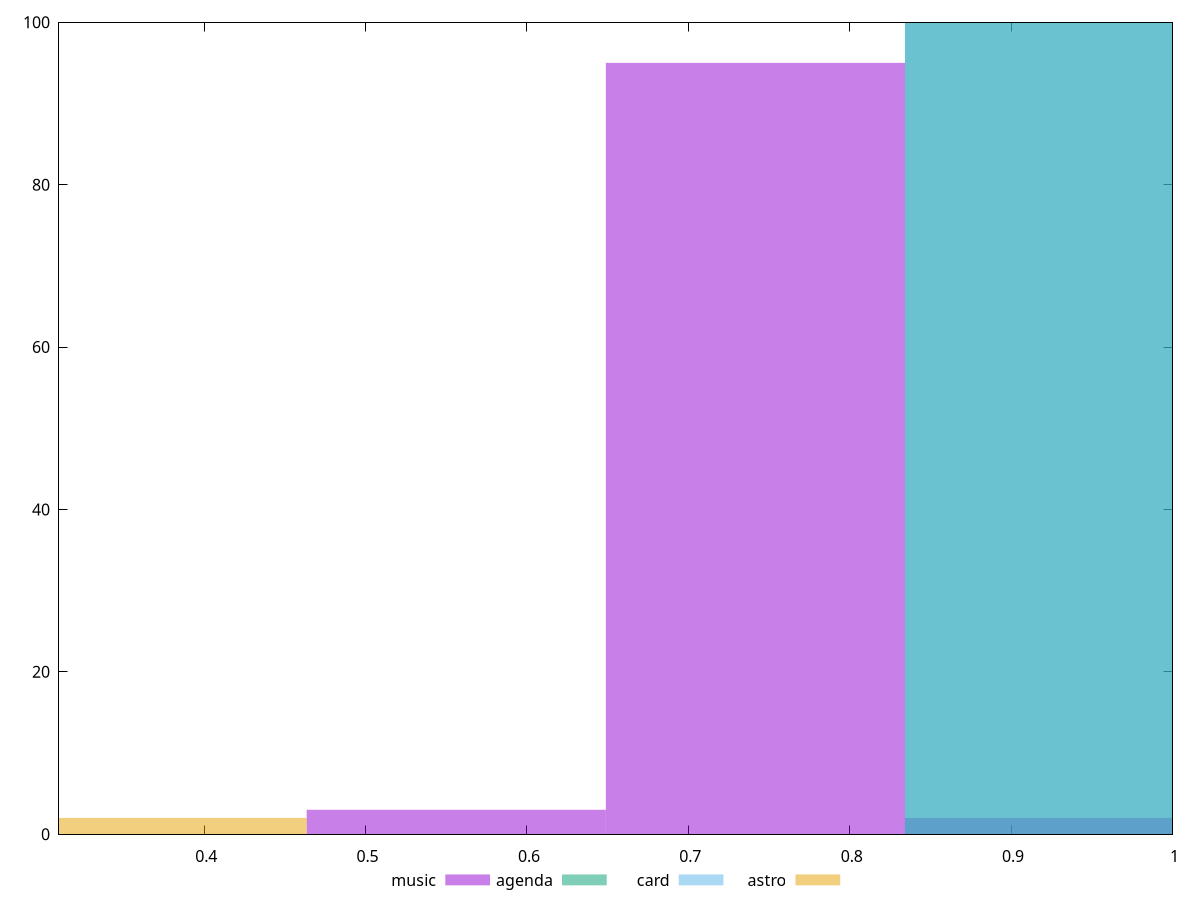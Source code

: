 reset

$music <<EOF
0.5561556924197071 3
0.7415409232262761 95
0.9269261540328451 2
EOF

$agenda <<EOF
0.9269261540328451 100
EOF

$card <<EOF
0.9269261540328451 100
EOF

$astro <<EOF
0.37077046161313804 2
EOF

set key outside below
set boxwidth 0.18538523080656902
set xrange [0.31:1]
set yrange [0:100]
set trange [0:100]
set style fill transparent solid 0.5 noborder
set terminal svg size 640, 520 enhanced background rgb 'white'
set output "reports/report_00031_2021-02-24T23-18-18.084Z/meta/score/comparison/histogram/all_raw.svg"

plot $music title "music" with boxes, \
     $agenda title "agenda" with boxes, \
     $card title "card" with boxes, \
     $astro title "astro" with boxes

reset
